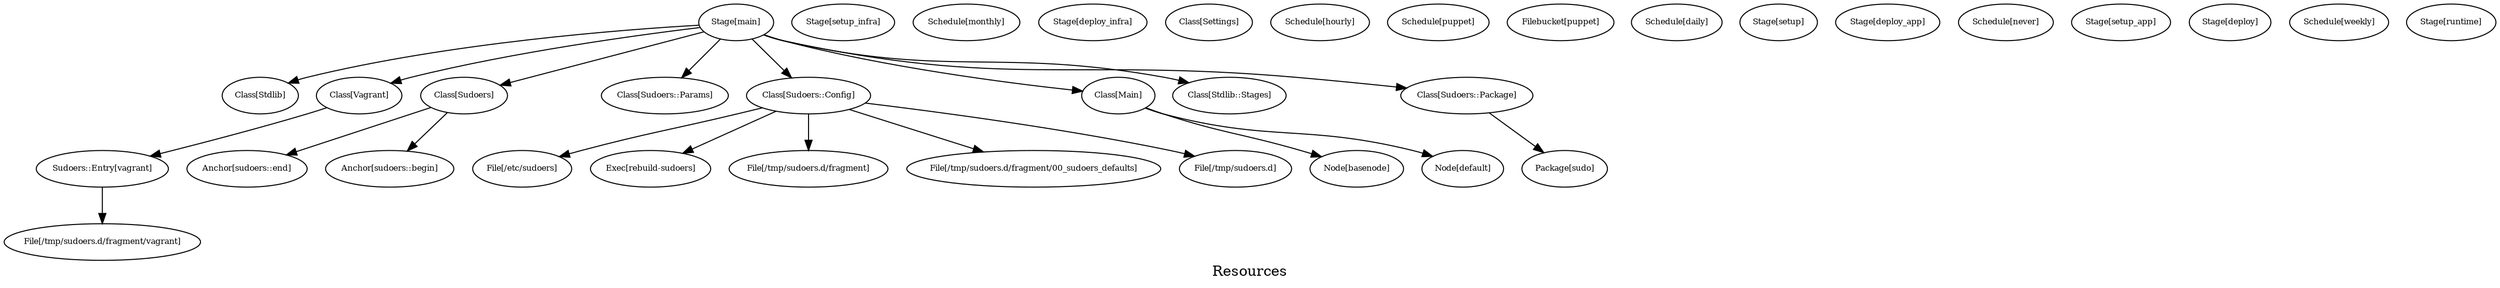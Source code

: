 digraph Resources {
    label = "Resources"
    "Class[Stdlib]" [
        fontsize = 8,
        label = "Class[Stdlib]"
    ]

    "Anchor[sudoers::end]" [
        fontsize = 8,
        label = "Anchor[sudoers::end]"
    ]

    "File[/etc/sudoers]" [
        fontsize = 8,
        label = "File[/etc/sudoers]"
    ]

    "Sudoers::Entry[vagrant]" [
        fontsize = 8,
        label = "Sudoers::Entry[vagrant]"
    ]

    "Class[Vagrant]" [
        fontsize = 8,
        label = "Class[Vagrant]"
    ]

    "Stage[setup_infra]" [
        fontsize = 8,
        label = "Stage[setup_infra]"
    ]

    "Schedule[monthly]" [
        fontsize = 8,
        label = "Schedule[monthly]"
    ]

    "Node[basenode]" [
        fontsize = 8,
        label = "Node[basenode]"
    ]

    "Stage[deploy_infra]" [
        fontsize = 8,
        label = "Stage[deploy_infra]"
    ]

    "Exec[rebuild-sudoers]" [
        fontsize = 8,
        label = "Exec[rebuild-sudoers]"
    ]

    "Class[Settings]" [
        fontsize = 8,
        label = "Class[Settings]"
    ]

    "Node[default]" [
        fontsize = 8,
        label = "Node[default]"
    ]

    "Schedule[hourly]" [
        fontsize = 8,
        label = "Schedule[hourly]"
    ]

    "Schedule[puppet]" [
        fontsize = 8,
        label = "Schedule[puppet]"
    ]

    "Class[Sudoers]" [
        fontsize = 8,
        label = "Class[Sudoers]"
    ]

    "File[/tmp/sudoers.d/fragment/vagrant]" [
        fontsize = 8,
        label = "File[/tmp/sudoers.d/fragment/vagrant]"
    ]

    "Class[Sudoers::Params]" [
        fontsize = 8,
        label = "Class[Sudoers::Params]"
    ]

    "Class[Sudoers::Config]" [
        fontsize = 8,
        label = "Class[Sudoers::Config]"
    ]

    "Filebucket[puppet]" [
        fontsize = 8,
        label = "Filebucket[puppet]"
    ]

    "File[/tmp/sudoers.d/fragment]" [
        fontsize = 8,
        label = "File[/tmp/sudoers.d/fragment]"
    ]

    "Stage[main]" [
        fontsize = 8,
        label = "Stage[main]"
    ]

    "Class[Main]" [
        fontsize = 8,
        label = "Class[Main]"
    ]

    "File[/tmp/sudoers.d/fragment/00_sudoers_defaults]" [
        fontsize = 8,
        label = "File[/tmp/sudoers.d/fragment/00_sudoers_defaults]"
    ]

    "Class[Stdlib::Stages]" [
        fontsize = 8,
        label = "Class[Stdlib::Stages]"
    ]

    "Class[Sudoers::Package]" [
        fontsize = 8,
        label = "Class[Sudoers::Package]"
    ]

    "Schedule[daily]" [
        fontsize = 8,
        label = "Schedule[daily]"
    ]

    "Stage[setup]" [
        fontsize = 8,
        label = "Stage[setup]"
    ]

    "Stage[deploy_app]" [
        fontsize = 8,
        label = "Stage[deploy_app]"
    ]

    "Schedule[never]" [
        fontsize = 8,
        label = "Schedule[never]"
    ]

    "Stage[setup_app]" [
        fontsize = 8,
        label = "Stage[setup_app]"
    ]

    "Anchor[sudoers::begin]" [
        fontsize = 8,
        label = "Anchor[sudoers::begin]"
    ]

    "Stage[deploy]" [
        fontsize = 8,
        label = "Stage[deploy]"
    ]

    "Schedule[weekly]" [
        fontsize = 8,
        label = "Schedule[weekly]"
    ]

    "Package[sudo]" [
        fontsize = 8,
        label = "Package[sudo]"
    ]

    "File[/tmp/sudoers.d]" [
        fontsize = 8,
        label = "File[/tmp/sudoers.d]"
    ]

    "Stage[runtime]" [
        fontsize = 8,
        label = "Stage[runtime]"
    ]

    "Stage[main]" -> "Class[Main]" [
        fontsize = 8
    ]

    "Class[Main]" -> "Node[basenode]" [
        fontsize = 8
    ]

    "Class[Main]" -> "Node[default]" [
        fontsize = 8
    ]

    "Stage[main]" -> "Class[Vagrant]" [
        fontsize = 8
    ]

    "Class[Vagrant]" -> "Sudoers::Entry[vagrant]" [
        fontsize = 8
    ]

    "Stage[main]" -> "Class[Sudoers]" [
        fontsize = 8
    ]

    "Stage[main]" -> "Class[Stdlib]" [
        fontsize = 8
    ]

    "Stage[main]" -> "Class[Stdlib::Stages]" [
        fontsize = 8
    ]

    "Stage[main]" -> "Class[Sudoers::Params]" [
        fontsize = 8
    ]

    "Class[Sudoers]" -> "Anchor[sudoers::begin]" [
        fontsize = 8
    ]

    "Stage[main]" -> "Class[Sudoers::Package]" [
        fontsize = 8
    ]

    "Class[Sudoers::Package]" -> "Package[sudo]" [
        fontsize = 8
    ]

    "Stage[main]" -> "Class[Sudoers::Config]" [
        fontsize = 8
    ]

    "Class[Sudoers::Config]" -> "File[/tmp/sudoers.d]" [
        fontsize = 8
    ]

    "Class[Sudoers::Config]" -> "File[/tmp/sudoers.d/fragment]" [
        fontsize = 8
    ]

    "Class[Sudoers::Config]" -> "File[/tmp/sudoers.d/fragment/00_sudoers_defaults]" [
        fontsize = 8
    ]

    "Class[Sudoers::Config]" -> "File[/etc/sudoers]" [
        fontsize = 8
    ]

    "Class[Sudoers::Config]" -> "Exec[rebuild-sudoers]" [
        fontsize = 8
    ]

    "Class[Sudoers]" -> "Anchor[sudoers::end]" [
        fontsize = 8
    ]

    "Sudoers::Entry[vagrant]" -> "File[/tmp/sudoers.d/fragment/vagrant]" [
        fontsize = 8
    ]

}
